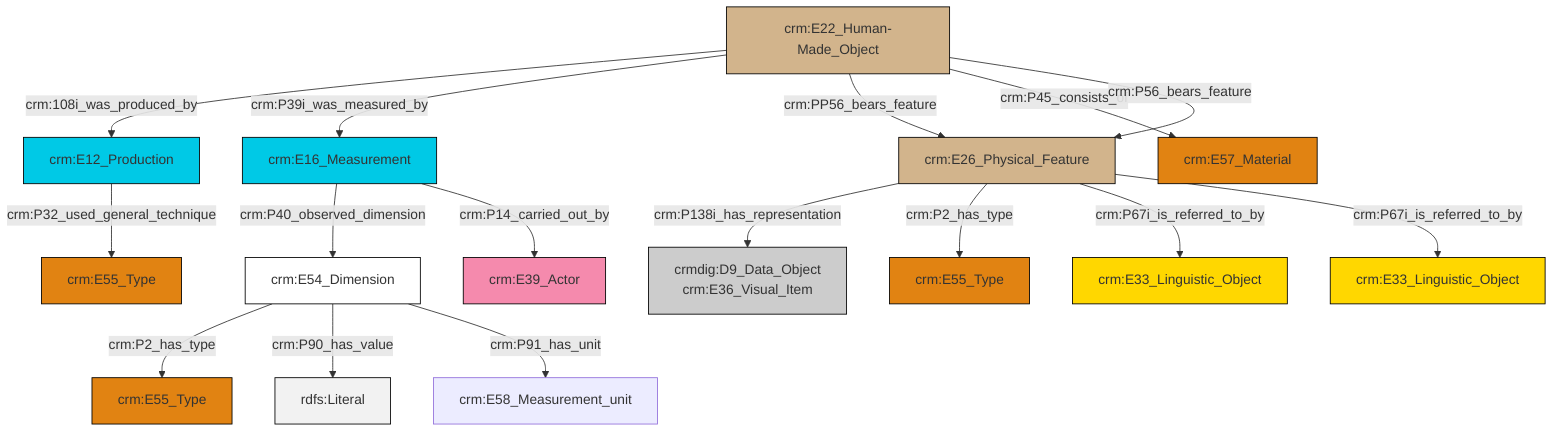 graph TD
classDef Literal fill:#f2f2f2,stroke:#000000;
classDef CRM_Entity fill:#FFFFFF,stroke:#000000;
classDef Temporal_Entity fill:#00C9E6, stroke:#000000;
classDef Type fill:#E18312, stroke:#000000;
classDef Time-Span fill:#2C9C91, stroke:#000000;
classDef Appellation fill:#FFEB7F, stroke:#000000;
classDef Place fill:#008836, stroke:#000000;
classDef Persistent_Item fill:#B266B2, stroke:#000000;
classDef Conceptual_Object fill:#FFD700, stroke:#000000;
classDef Physical_Thing fill:#D2B48C, stroke:#000000;
classDef Actor fill:#f58aad, stroke:#000000;
classDef PC_Classes fill:#4ce600, stroke:#000000;
classDef Multi fill:#cccccc,stroke:#000000;

0["crm:E54_Dimension"]:::CRM_Entity -->|crm:P2_has_type| 1["crm:E55_Type"]:::Type
2["crm:E26_Physical_Feature"]:::Physical_Thing -->|crm:P138i_has_representation| 3["crmdig:D9_Data_Object<br>crm:E36_Visual_Item"]:::Multi
4["crm:E22_Human-Made_Object"]:::Physical_Thing -->|crm:108i_was_produced_by| 5["crm:E12_Production"]:::Temporal_Entity
2["crm:E26_Physical_Feature"]:::Physical_Thing -->|crm:P2_has_type| 8["crm:E55_Type"]:::Type
0["crm:E54_Dimension"]:::CRM_Entity -->|crm:P90_has_value| 9[rdfs:Literal]:::Literal
2["crm:E26_Physical_Feature"]:::Physical_Thing -->|crm:P67i_is_referred_to_by| 11["crm:E33_Linguistic_Object"]:::Conceptual_Object
0["crm:E54_Dimension"]:::CRM_Entity -->|crm:P91_has_unit| 12["crm:E58_Measurement_unit"]:::Default
2["crm:E26_Physical_Feature"]:::Physical_Thing -->|crm:P67i_is_referred_to_by| 17["crm:E33_Linguistic_Object"]:::Conceptual_Object
5["crm:E12_Production"]:::Temporal_Entity -->|crm:P32_used_general_technique| 6["crm:E55_Type"]:::Type
4["crm:E22_Human-Made_Object"]:::Physical_Thing -->|crm:P39i_was_measured_by| 23["crm:E16_Measurement"]:::Temporal_Entity
4["crm:E22_Human-Made_Object"]:::Physical_Thing -->|crm:PP56_bears_feature| 2["crm:E26_Physical_Feature"]:::Physical_Thing
4["crm:E22_Human-Made_Object"]:::Physical_Thing -->|crm:P45_consists_of| 21["crm:E57_Material"]:::Type
23["crm:E16_Measurement"]:::Temporal_Entity -->|crm:P40_observed_dimension| 0["crm:E54_Dimension"]:::CRM_Entity
4["crm:E22_Human-Made_Object"]:::Physical_Thing -->|crm:P56_bears_feature| 2["crm:E26_Physical_Feature"]:::Physical_Thing
23["crm:E16_Measurement"]:::Temporal_Entity -->|crm:P14_carried_out_by| 15["crm:E39_Actor"]:::Actor